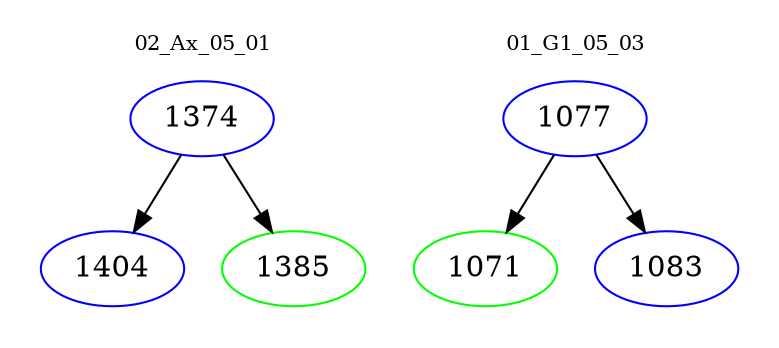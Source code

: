 digraph{
subgraph cluster_0 {
color = white
label = "02_Ax_05_01";
fontsize=10;
T0_1374 [label="1374", color="blue"]
T0_1374 -> T0_1404 [color="black"]
T0_1404 [label="1404", color="blue"]
T0_1374 -> T0_1385 [color="black"]
T0_1385 [label="1385", color="green"]
}
subgraph cluster_1 {
color = white
label = "01_G1_05_03";
fontsize=10;
T1_1077 [label="1077", color="blue"]
T1_1077 -> T1_1071 [color="black"]
T1_1071 [label="1071", color="green"]
T1_1077 -> T1_1083 [color="black"]
T1_1083 [label="1083", color="blue"]
}
}
